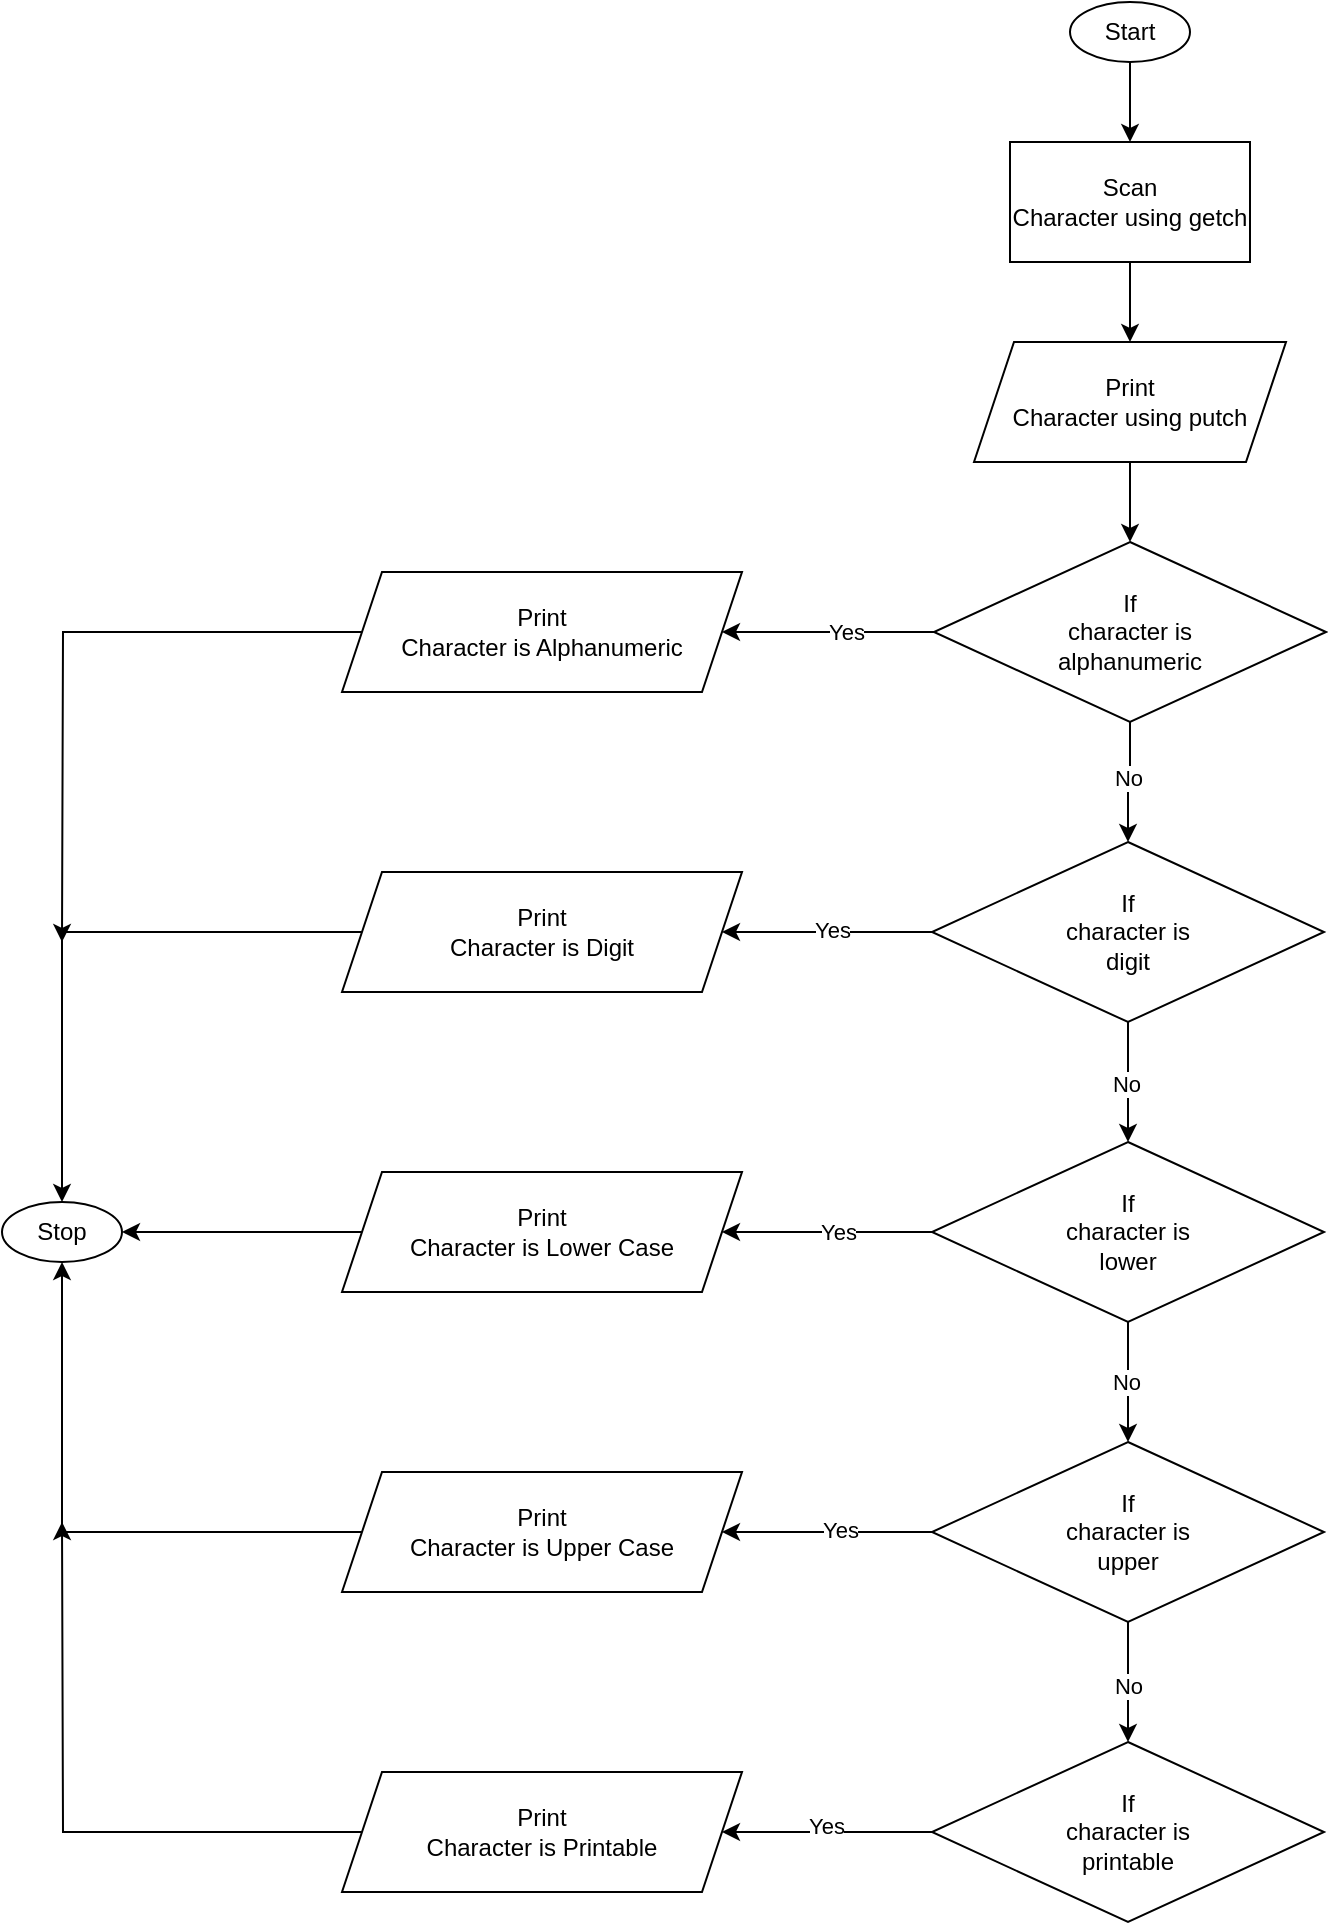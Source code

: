 <mxfile version="22.0.2" type="device">
  <diagram name="Page-1" id="aT3CYRqXHPIQ_n52z9n5">
    <mxGraphModel dx="1020" dy="684" grid="1" gridSize="10" guides="1" tooltips="1" connect="1" arrows="1" fold="1" page="1" pageScale="1" pageWidth="827" pageHeight="1169" math="0" shadow="0">
      <root>
        <mxCell id="0" />
        <mxCell id="1" parent="0" />
        <mxCell id="Uo1xbwboxFwBi8PZZ-NM-34" style="edgeStyle=orthogonalEdgeStyle;rounded=0;orthogonalLoop=1;jettySize=auto;html=1;entryX=0.5;entryY=0;entryDx=0;entryDy=0;" edge="1" parent="1" source="Uo1xbwboxFwBi8PZZ-NM-1" target="Uo1xbwboxFwBi8PZZ-NM-2">
          <mxGeometry relative="1" as="geometry" />
        </mxCell>
        <mxCell id="Uo1xbwboxFwBi8PZZ-NM-1" value="Start" style="ellipse;whiteSpace=wrap;html=1;" vertex="1" parent="1">
          <mxGeometry x="614" y="40" width="60" height="30" as="geometry" />
        </mxCell>
        <mxCell id="Uo1xbwboxFwBi8PZZ-NM-33" style="edgeStyle=orthogonalEdgeStyle;rounded=0;orthogonalLoop=1;jettySize=auto;html=1;entryX=0.5;entryY=0;entryDx=0;entryDy=0;" edge="1" parent="1" source="Uo1xbwboxFwBi8PZZ-NM-2" target="Uo1xbwboxFwBi8PZZ-NM-3">
          <mxGeometry relative="1" as="geometry" />
        </mxCell>
        <mxCell id="Uo1xbwboxFwBi8PZZ-NM-2" value="Scan&lt;br&gt;Character using getch" style="rounded=0;whiteSpace=wrap;html=1;" vertex="1" parent="1">
          <mxGeometry x="584" y="110" width="120" height="60" as="geometry" />
        </mxCell>
        <mxCell id="Uo1xbwboxFwBi8PZZ-NM-32" style="edgeStyle=orthogonalEdgeStyle;rounded=0;orthogonalLoop=1;jettySize=auto;html=1;entryX=0.5;entryY=0;entryDx=0;entryDy=0;" edge="1" parent="1" source="Uo1xbwboxFwBi8PZZ-NM-3" target="Uo1xbwboxFwBi8PZZ-NM-4">
          <mxGeometry relative="1" as="geometry" />
        </mxCell>
        <mxCell id="Uo1xbwboxFwBi8PZZ-NM-3" value="Print&lt;br&gt;Character using putch" style="shape=parallelogram;perimeter=parallelogramPerimeter;whiteSpace=wrap;html=1;fixedSize=1;" vertex="1" parent="1">
          <mxGeometry x="566" y="210" width="156" height="60" as="geometry" />
        </mxCell>
        <mxCell id="Uo1xbwboxFwBi8PZZ-NM-6" style="edgeStyle=orthogonalEdgeStyle;rounded=0;orthogonalLoop=1;jettySize=auto;html=1;entryX=1;entryY=0.5;entryDx=0;entryDy=0;" edge="1" parent="1" source="Uo1xbwboxFwBi8PZZ-NM-4" target="Uo1xbwboxFwBi8PZZ-NM-5">
          <mxGeometry relative="1" as="geometry" />
        </mxCell>
        <mxCell id="Uo1xbwboxFwBi8PZZ-NM-7" value="Yes" style="edgeLabel;html=1;align=center;verticalAlign=middle;resizable=0;points=[];" vertex="1" connectable="0" parent="Uo1xbwboxFwBi8PZZ-NM-6">
          <mxGeometry x="-0.165" relative="1" as="geometry">
            <mxPoint as="offset" />
          </mxGeometry>
        </mxCell>
        <mxCell id="Uo1xbwboxFwBi8PZZ-NM-9" style="edgeStyle=orthogonalEdgeStyle;rounded=0;orthogonalLoop=1;jettySize=auto;html=1;entryX=0.5;entryY=0;entryDx=0;entryDy=0;" edge="1" parent="1" source="Uo1xbwboxFwBi8PZZ-NM-4" target="Uo1xbwboxFwBi8PZZ-NM-8">
          <mxGeometry relative="1" as="geometry" />
        </mxCell>
        <mxCell id="Uo1xbwboxFwBi8PZZ-NM-10" value="No" style="edgeLabel;html=1;align=center;verticalAlign=middle;resizable=0;points=[];" vertex="1" connectable="0" parent="Uo1xbwboxFwBi8PZZ-NM-9">
          <mxGeometry x="-0.104" y="-1" relative="1" as="geometry">
            <mxPoint as="offset" />
          </mxGeometry>
        </mxCell>
        <mxCell id="Uo1xbwboxFwBi8PZZ-NM-4" value="If&lt;br&gt;character is&lt;br&gt;alphanumeric" style="rhombus;whiteSpace=wrap;html=1;" vertex="1" parent="1">
          <mxGeometry x="546" y="310" width="196" height="90" as="geometry" />
        </mxCell>
        <mxCell id="Uo1xbwboxFwBi8PZZ-NM-40" style="edgeStyle=orthogonalEdgeStyle;rounded=0;orthogonalLoop=1;jettySize=auto;html=1;" edge="1" parent="1" source="Uo1xbwboxFwBi8PZZ-NM-5">
          <mxGeometry relative="1" as="geometry">
            <mxPoint x="110" y="510" as="targetPoint" />
          </mxGeometry>
        </mxCell>
        <mxCell id="Uo1xbwboxFwBi8PZZ-NM-5" value="Print&lt;br&gt;Character is Alphanumeric" style="shape=parallelogram;perimeter=parallelogramPerimeter;whiteSpace=wrap;html=1;fixedSize=1;" vertex="1" parent="1">
          <mxGeometry x="250" y="325" width="200" height="60" as="geometry" />
        </mxCell>
        <mxCell id="Uo1xbwboxFwBi8PZZ-NM-12" style="edgeStyle=orthogonalEdgeStyle;rounded=0;orthogonalLoop=1;jettySize=auto;html=1;entryX=1;entryY=0.5;entryDx=0;entryDy=0;" edge="1" parent="1" source="Uo1xbwboxFwBi8PZZ-NM-8" target="Uo1xbwboxFwBi8PZZ-NM-11">
          <mxGeometry relative="1" as="geometry" />
        </mxCell>
        <mxCell id="Uo1xbwboxFwBi8PZZ-NM-13" value="Yes" style="edgeLabel;html=1;align=center;verticalAlign=middle;resizable=0;points=[];" vertex="1" connectable="0" parent="Uo1xbwboxFwBi8PZZ-NM-12">
          <mxGeometry x="-0.04" y="-1" relative="1" as="geometry">
            <mxPoint as="offset" />
          </mxGeometry>
        </mxCell>
        <mxCell id="Uo1xbwboxFwBi8PZZ-NM-15" style="edgeStyle=orthogonalEdgeStyle;rounded=0;orthogonalLoop=1;jettySize=auto;html=1;entryX=0.5;entryY=0;entryDx=0;entryDy=0;" edge="1" parent="1" source="Uo1xbwboxFwBi8PZZ-NM-8" target="Uo1xbwboxFwBi8PZZ-NM-14">
          <mxGeometry relative="1" as="geometry" />
        </mxCell>
        <mxCell id="Uo1xbwboxFwBi8PZZ-NM-16" value="No" style="edgeLabel;html=1;align=center;verticalAlign=middle;resizable=0;points=[];" vertex="1" connectable="0" parent="Uo1xbwboxFwBi8PZZ-NM-15">
          <mxGeometry x="0.038" y="-1" relative="1" as="geometry">
            <mxPoint as="offset" />
          </mxGeometry>
        </mxCell>
        <mxCell id="Uo1xbwboxFwBi8PZZ-NM-8" value="If&lt;br&gt;character is&lt;br&gt;digit" style="rhombus;whiteSpace=wrap;html=1;" vertex="1" parent="1">
          <mxGeometry x="545" y="460" width="196" height="90" as="geometry" />
        </mxCell>
        <mxCell id="Uo1xbwboxFwBi8PZZ-NM-37" style="edgeStyle=orthogonalEdgeStyle;rounded=0;orthogonalLoop=1;jettySize=auto;html=1;" edge="1" parent="1" source="Uo1xbwboxFwBi8PZZ-NM-11" target="Uo1xbwboxFwBi8PZZ-NM-35">
          <mxGeometry relative="1" as="geometry" />
        </mxCell>
        <mxCell id="Uo1xbwboxFwBi8PZZ-NM-11" value="Print&lt;br&gt;Character is Digit" style="shape=parallelogram;perimeter=parallelogramPerimeter;whiteSpace=wrap;html=1;fixedSize=1;" vertex="1" parent="1">
          <mxGeometry x="250" y="475" width="200" height="60" as="geometry" />
        </mxCell>
        <mxCell id="Uo1xbwboxFwBi8PZZ-NM-18" style="edgeStyle=orthogonalEdgeStyle;rounded=0;orthogonalLoop=1;jettySize=auto;html=1;entryX=1;entryY=0.5;entryDx=0;entryDy=0;" edge="1" parent="1" source="Uo1xbwboxFwBi8PZZ-NM-14" target="Uo1xbwboxFwBi8PZZ-NM-17">
          <mxGeometry relative="1" as="geometry" />
        </mxCell>
        <mxCell id="Uo1xbwboxFwBi8PZZ-NM-19" value="Yes" style="edgeLabel;html=1;align=center;verticalAlign=middle;resizable=0;points=[];" vertex="1" connectable="0" parent="Uo1xbwboxFwBi8PZZ-NM-18">
          <mxGeometry x="-0.095" relative="1" as="geometry">
            <mxPoint as="offset" />
          </mxGeometry>
        </mxCell>
        <mxCell id="Uo1xbwboxFwBi8PZZ-NM-26" style="edgeStyle=orthogonalEdgeStyle;rounded=0;orthogonalLoop=1;jettySize=auto;html=1;" edge="1" parent="1" source="Uo1xbwboxFwBi8PZZ-NM-14" target="Uo1xbwboxFwBi8PZZ-NM-20">
          <mxGeometry relative="1" as="geometry" />
        </mxCell>
        <mxCell id="Uo1xbwboxFwBi8PZZ-NM-27" value="No" style="edgeLabel;html=1;align=center;verticalAlign=middle;resizable=0;points=[];" vertex="1" connectable="0" parent="Uo1xbwboxFwBi8PZZ-NM-26">
          <mxGeometry x="-0.025" y="-1" relative="1" as="geometry">
            <mxPoint as="offset" />
          </mxGeometry>
        </mxCell>
        <mxCell id="Uo1xbwboxFwBi8PZZ-NM-14" value="If&lt;br&gt;character is&lt;br&gt;lower" style="rhombus;whiteSpace=wrap;html=1;" vertex="1" parent="1">
          <mxGeometry x="545" y="610" width="196" height="90" as="geometry" />
        </mxCell>
        <mxCell id="Uo1xbwboxFwBi8PZZ-NM-36" style="edgeStyle=orthogonalEdgeStyle;rounded=0;orthogonalLoop=1;jettySize=auto;html=1;entryX=1;entryY=0.5;entryDx=0;entryDy=0;" edge="1" parent="1" source="Uo1xbwboxFwBi8PZZ-NM-17" target="Uo1xbwboxFwBi8PZZ-NM-35">
          <mxGeometry relative="1" as="geometry" />
        </mxCell>
        <mxCell id="Uo1xbwboxFwBi8PZZ-NM-17" value="Print&lt;br&gt;Character is Lower Case" style="shape=parallelogram;perimeter=parallelogramPerimeter;whiteSpace=wrap;html=1;fixedSize=1;" vertex="1" parent="1">
          <mxGeometry x="250" y="625" width="200" height="60" as="geometry" />
        </mxCell>
        <mxCell id="Uo1xbwboxFwBi8PZZ-NM-24" style="edgeStyle=orthogonalEdgeStyle;rounded=0;orthogonalLoop=1;jettySize=auto;html=1;entryX=1;entryY=0.5;entryDx=0;entryDy=0;" edge="1" parent="1" source="Uo1xbwboxFwBi8PZZ-NM-20" target="Uo1xbwboxFwBi8PZZ-NM-21">
          <mxGeometry relative="1" as="geometry" />
        </mxCell>
        <mxCell id="Uo1xbwboxFwBi8PZZ-NM-25" value="Yes" style="edgeLabel;html=1;align=center;verticalAlign=middle;resizable=0;points=[];" vertex="1" connectable="0" parent="Uo1xbwboxFwBi8PZZ-NM-24">
          <mxGeometry x="-0.113" y="-1" relative="1" as="geometry">
            <mxPoint as="offset" />
          </mxGeometry>
        </mxCell>
        <mxCell id="Uo1xbwboxFwBi8PZZ-NM-28" style="edgeStyle=orthogonalEdgeStyle;rounded=0;orthogonalLoop=1;jettySize=auto;html=1;entryX=0.5;entryY=0;entryDx=0;entryDy=0;" edge="1" parent="1" source="Uo1xbwboxFwBi8PZZ-NM-20" target="Uo1xbwboxFwBi8PZZ-NM-22">
          <mxGeometry relative="1" as="geometry" />
        </mxCell>
        <mxCell id="Uo1xbwboxFwBi8PZZ-NM-29" value="No" style="edgeLabel;html=1;align=center;verticalAlign=middle;resizable=0;points=[];" vertex="1" connectable="0" parent="Uo1xbwboxFwBi8PZZ-NM-28">
          <mxGeometry x="0.054" relative="1" as="geometry">
            <mxPoint as="offset" />
          </mxGeometry>
        </mxCell>
        <mxCell id="Uo1xbwboxFwBi8PZZ-NM-20" value="If&lt;br&gt;character is&lt;br&gt;upper" style="rhombus;whiteSpace=wrap;html=1;" vertex="1" parent="1">
          <mxGeometry x="545" y="760" width="196" height="90" as="geometry" />
        </mxCell>
        <mxCell id="Uo1xbwboxFwBi8PZZ-NM-38" style="edgeStyle=orthogonalEdgeStyle;rounded=0;orthogonalLoop=1;jettySize=auto;html=1;entryX=0.5;entryY=1;entryDx=0;entryDy=0;" edge="1" parent="1" source="Uo1xbwboxFwBi8PZZ-NM-21" target="Uo1xbwboxFwBi8PZZ-NM-35">
          <mxGeometry relative="1" as="geometry" />
        </mxCell>
        <mxCell id="Uo1xbwboxFwBi8PZZ-NM-21" value="Print&lt;br&gt;Character is Upper Case" style="shape=parallelogram;perimeter=parallelogramPerimeter;whiteSpace=wrap;html=1;fixedSize=1;" vertex="1" parent="1">
          <mxGeometry x="250" y="775" width="200" height="60" as="geometry" />
        </mxCell>
        <mxCell id="Uo1xbwboxFwBi8PZZ-NM-30" style="edgeStyle=orthogonalEdgeStyle;rounded=0;orthogonalLoop=1;jettySize=auto;html=1;entryX=1;entryY=0.5;entryDx=0;entryDy=0;" edge="1" parent="1" source="Uo1xbwboxFwBi8PZZ-NM-22" target="Uo1xbwboxFwBi8PZZ-NM-23">
          <mxGeometry relative="1" as="geometry" />
        </mxCell>
        <mxCell id="Uo1xbwboxFwBi8PZZ-NM-31" value="Yes" style="edgeLabel;html=1;align=center;verticalAlign=middle;resizable=0;points=[];" vertex="1" connectable="0" parent="Uo1xbwboxFwBi8PZZ-NM-30">
          <mxGeometry x="0.005" y="-3" relative="1" as="geometry">
            <mxPoint as="offset" />
          </mxGeometry>
        </mxCell>
        <mxCell id="Uo1xbwboxFwBi8PZZ-NM-22" value="If&lt;br&gt;character is&lt;br&gt;printable" style="rhombus;whiteSpace=wrap;html=1;" vertex="1" parent="1">
          <mxGeometry x="545" y="910" width="196" height="90" as="geometry" />
        </mxCell>
        <mxCell id="Uo1xbwboxFwBi8PZZ-NM-39" style="edgeStyle=orthogonalEdgeStyle;rounded=0;orthogonalLoop=1;jettySize=auto;html=1;" edge="1" parent="1" source="Uo1xbwboxFwBi8PZZ-NM-23">
          <mxGeometry relative="1" as="geometry">
            <mxPoint x="110" y="800" as="targetPoint" />
          </mxGeometry>
        </mxCell>
        <mxCell id="Uo1xbwboxFwBi8PZZ-NM-23" value="Print&lt;br&gt;Character is Printable" style="shape=parallelogram;perimeter=parallelogramPerimeter;whiteSpace=wrap;html=1;fixedSize=1;" vertex="1" parent="1">
          <mxGeometry x="250" y="925" width="200" height="60" as="geometry" />
        </mxCell>
        <mxCell id="Uo1xbwboxFwBi8PZZ-NM-35" value="Stop" style="ellipse;whiteSpace=wrap;html=1;" vertex="1" parent="1">
          <mxGeometry x="80" y="640" width="60" height="30" as="geometry" />
        </mxCell>
      </root>
    </mxGraphModel>
  </diagram>
</mxfile>
